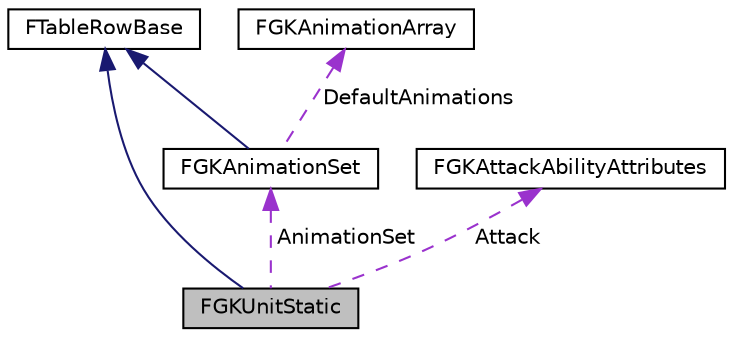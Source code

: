 digraph "FGKUnitStatic"
{
 // LATEX_PDF_SIZE
  edge [fontname="Helvetica",fontsize="10",labelfontname="Helvetica",labelfontsize="10"];
  node [fontname="Helvetica",fontsize="10",shape=record];
  Node1 [label="FGKUnitStatic",height=0.2,width=0.4,color="black", fillcolor="grey75", style="filled", fontcolor="black",tooltip=" "];
  Node2 -> Node1 [dir="back",color="midnightblue",fontsize="10",style="solid",fontname="Helvetica"];
  Node2 [label="FTableRowBase",height=0.2,width=0.4,color="black", fillcolor="white", style="filled",tooltip=" "];
  Node3 -> Node1 [dir="back",color="darkorchid3",fontsize="10",style="dashed",label=" Attack" ,fontname="Helvetica"];
  Node3 [label="FGKAttackAbilityAttributes",height=0.2,width=0.4,color="black", fillcolor="white", style="filled",URL="$structFGKAttackAbilityAttributes.html",tooltip=" "];
  Node4 -> Node1 [dir="back",color="darkorchid3",fontsize="10",style="dashed",label=" AnimationSet" ,fontname="Helvetica"];
  Node4 [label="FGKAnimationSet",height=0.2,width=0.4,color="black", fillcolor="white", style="filled",URL="$structFGKAnimationSet.html",tooltip=" "];
  Node2 -> Node4 [dir="back",color="midnightblue",fontsize="10",style="solid",fontname="Helvetica"];
  Node5 -> Node4 [dir="back",color="darkorchid3",fontsize="10",style="dashed",label=" DefaultAnimations" ,fontname="Helvetica"];
  Node5 [label="FGKAnimationArray",height=0.2,width=0.4,color="black", fillcolor="white", style="filled",URL="$structFGKAnimationArray.html",tooltip=" "];
}
